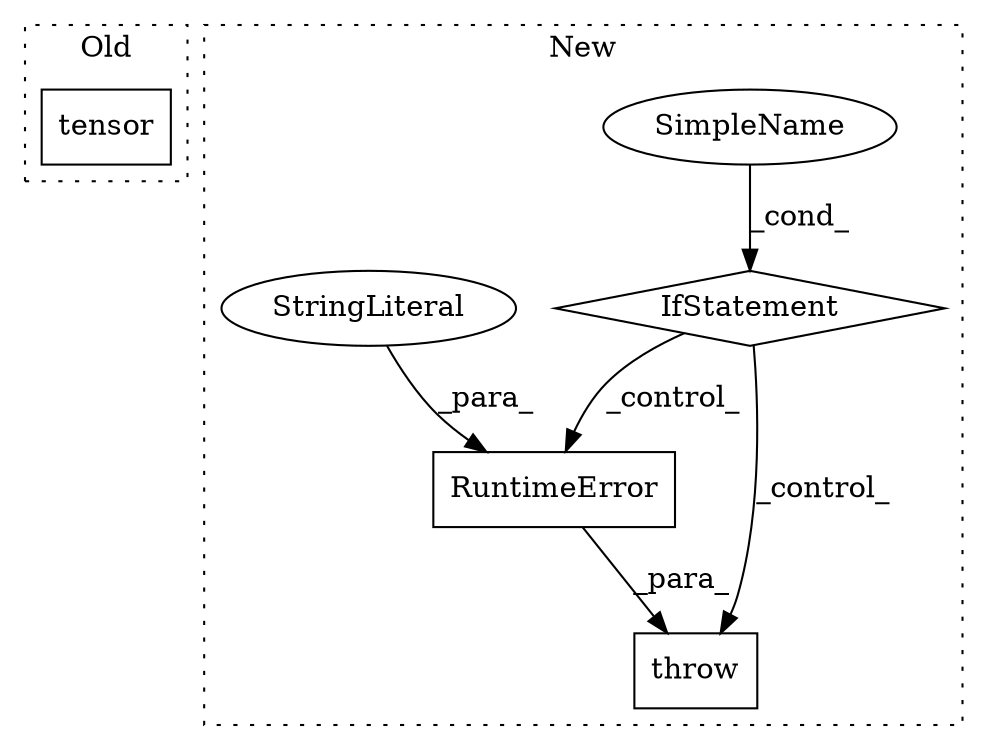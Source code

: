 digraph G {
subgraph cluster0 {
1 [label="tensor" a="32" s="1841,1858" l="7,1" shape="box"];
label = "Old";
style="dotted";
}
subgraph cluster1 {
2 [label="RuntimeError" a="32" s="1461,1550" l="13,1" shape="box"];
3 [label="IfStatement" a="25" s="1425,1445" l="4,2" shape="diamond"];
4 [label="SimpleName" a="42" s="" l="" shape="ellipse"];
5 [label="StringLiteral" a="45" s="1474" l="76" shape="ellipse"];
6 [label="throw" a="53" s="1455" l="6" shape="box"];
label = "New";
style="dotted";
}
2 -> 6 [label="_para_"];
3 -> 6 [label="_control_"];
3 -> 2 [label="_control_"];
4 -> 3 [label="_cond_"];
5 -> 2 [label="_para_"];
}